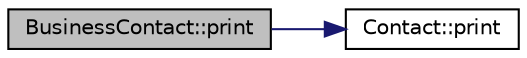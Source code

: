 digraph "BusinessContact::print"
{
  edge [fontname="Helvetica",fontsize="10",labelfontname="Helvetica",labelfontsize="10"];
  node [fontname="Helvetica",fontsize="10",shape=record];
  rankdir="LR";
  Node1 [label="BusinessContact::print",height=0.2,width=0.4,color="black", fillcolor="grey75", style="filled", fontcolor="black"];
  Node1 -> Node2 [color="midnightblue",fontsize="10",style="solid",fontname="Helvetica"];
  Node2 [label="Contact::print",height=0.2,width=0.4,color="black", fillcolor="white", style="filled",URL="$classContact.html#a0167449fa2e8039fbc8fff705329c6d1"];
}
